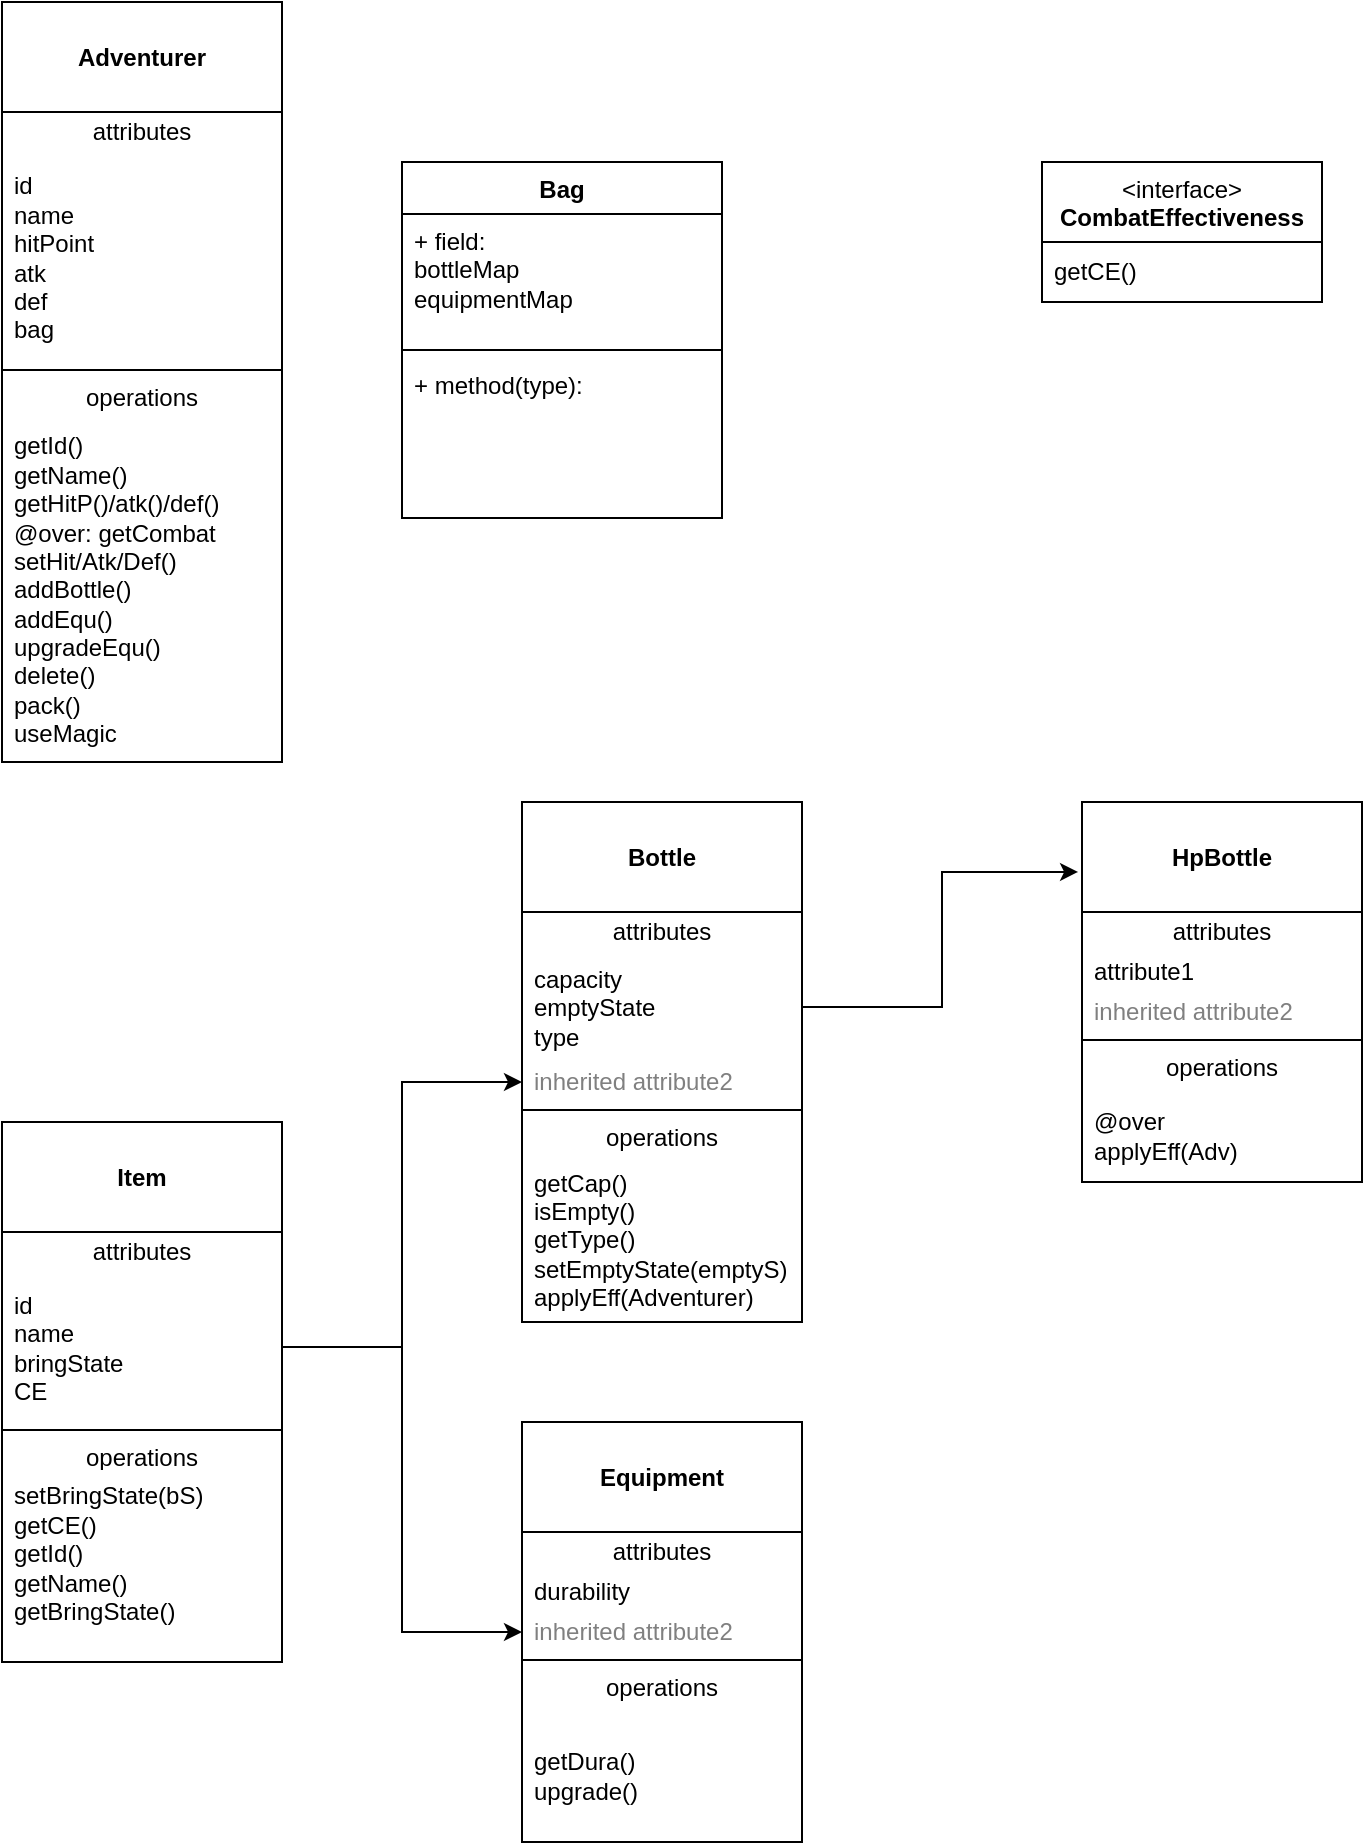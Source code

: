 <mxfile version="24.7.16">
  <diagram name="第 1 页" id="__HTfRvpChlXuJ6mpBq-">
    <mxGraphModel dx="1026" dy="1861" grid="1" gridSize="10" guides="1" tooltips="1" connect="1" arrows="1" fold="1" page="1" pageScale="1" pageWidth="827" pageHeight="1169" math="0" shadow="0">
      <root>
        <mxCell id="0" />
        <mxCell id="1" parent="0" />
        <mxCell id="biao0DX9JDY2F2U3iyRH-23" value="&lt;br&gt;&lt;b&gt;Adventurer&lt;/b&gt;" style="swimlane;fontStyle=0;align=center;verticalAlign=top;childLayout=stackLayout;horizontal=1;startSize=55;horizontalStack=0;resizeParent=1;resizeParentMax=0;resizeLast=0;collapsible=0;marginBottom=0;html=1;whiteSpace=wrap;" parent="1" vertex="1">
          <mxGeometry x="80" y="-80" width="140" height="380" as="geometry" />
        </mxCell>
        <mxCell id="biao0DX9JDY2F2U3iyRH-24" value="attributes" style="text;html=1;strokeColor=none;fillColor=none;align=center;verticalAlign=middle;spacingLeft=4;spacingRight=4;overflow=hidden;rotatable=0;points=[[0,0.5],[1,0.5]];portConstraint=eastwest;whiteSpace=wrap;" parent="biao0DX9JDY2F2U3iyRH-23" vertex="1">
          <mxGeometry y="55" width="140" height="20" as="geometry" />
        </mxCell>
        <mxCell id="biao0DX9JDY2F2U3iyRH-25" value="id&lt;div&gt;name&lt;/div&gt;&lt;div&gt;hitPoint&lt;/div&gt;&lt;div&gt;atk&lt;/div&gt;&lt;div&gt;def&lt;/div&gt;&lt;div&gt;bag&lt;/div&gt;" style="text;html=1;strokeColor=none;fillColor=none;align=left;verticalAlign=middle;spacingLeft=4;spacingRight=4;overflow=hidden;rotatable=0;points=[[0,0.5],[1,0.5]];portConstraint=eastwest;whiteSpace=wrap;" parent="biao0DX9JDY2F2U3iyRH-23" vertex="1">
          <mxGeometry y="75" width="140" height="105" as="geometry" />
        </mxCell>
        <mxCell id="biao0DX9JDY2F2U3iyRH-28" value="" style="line;strokeWidth=1;fillColor=none;align=left;verticalAlign=middle;spacingTop=-1;spacingLeft=3;spacingRight=3;rotatable=0;labelPosition=right;points=[];portConstraint=eastwest;" parent="biao0DX9JDY2F2U3iyRH-23" vertex="1">
          <mxGeometry y="180" width="140" height="8" as="geometry" />
        </mxCell>
        <mxCell id="biao0DX9JDY2F2U3iyRH-29" value="operations" style="text;html=1;strokeColor=none;fillColor=none;align=center;verticalAlign=middle;spacingLeft=4;spacingRight=4;overflow=hidden;rotatable=0;points=[[0,0.5],[1,0.5]];portConstraint=eastwest;whiteSpace=wrap;" parent="biao0DX9JDY2F2U3iyRH-23" vertex="1">
          <mxGeometry y="188" width="140" height="20" as="geometry" />
        </mxCell>
        <mxCell id="biao0DX9JDY2F2U3iyRH-30" value="getId()&lt;div&gt;getName()&lt;/div&gt;&lt;div&gt;getHitP()/atk()/def()&lt;/div&gt;&lt;div&gt;@over: getCombat&lt;/div&gt;&lt;div&gt;setHit/Atk/Def()&lt;/div&gt;&lt;div&gt;addBottle()&lt;/div&gt;&lt;div&gt;addEqu()&lt;/div&gt;&lt;div&gt;upgradeEqu()&lt;/div&gt;&lt;div&gt;delete()&lt;/div&gt;&lt;div&gt;pack()&lt;/div&gt;&lt;div&gt;useMagic&lt;/div&gt;" style="text;html=1;strokeColor=none;fillColor=none;align=left;verticalAlign=middle;spacingLeft=4;spacingRight=4;overflow=hidden;rotatable=0;points=[[0,0.5],[1,0.5]];portConstraint=eastwest;whiteSpace=wrap;" parent="biao0DX9JDY2F2U3iyRH-23" vertex="1">
          <mxGeometry y="208" width="140" height="172" as="geometry" />
        </mxCell>
        <mxCell id="biao0DX9JDY2F2U3iyRH-43" value="&amp;lt;interface&amp;gt;&lt;br&gt;&lt;b&gt;CombatEffectiveness&lt;/b&gt;" style="swimlane;fontStyle=0;align=center;verticalAlign=top;childLayout=stackLayout;horizontal=1;startSize=40;horizontalStack=0;resizeParent=1;resizeParentMax=0;resizeLast=0;collapsible=0;marginBottom=0;html=1;whiteSpace=wrap;" parent="1" vertex="1">
          <mxGeometry x="600" width="140" height="70" as="geometry" />
        </mxCell>
        <mxCell id="biao0DX9JDY2F2U3iyRH-44" value="getCE()" style="text;html=1;strokeColor=none;fillColor=none;align=left;verticalAlign=middle;spacingLeft=4;spacingRight=4;overflow=hidden;rotatable=0;points=[[0,0.5],[1,0.5]];portConstraint=eastwest;whiteSpace=wrap;" parent="biao0DX9JDY2F2U3iyRH-43" vertex="1">
          <mxGeometry y="40" width="140" height="30" as="geometry" />
        </mxCell>
        <mxCell id="biao0DX9JDY2F2U3iyRH-47" value="&lt;br&gt;&lt;b&gt;Item&lt;/b&gt;" style="swimlane;fontStyle=0;align=center;verticalAlign=top;childLayout=stackLayout;horizontal=1;startSize=55;horizontalStack=0;resizeParent=1;resizeParentMax=0;resizeLast=0;collapsible=0;marginBottom=0;html=1;whiteSpace=wrap;" parent="1" vertex="1">
          <mxGeometry x="80" y="480" width="140" height="270" as="geometry" />
        </mxCell>
        <mxCell id="biao0DX9JDY2F2U3iyRH-48" value="attributes" style="text;html=1;strokeColor=none;fillColor=none;align=center;verticalAlign=middle;spacingLeft=4;spacingRight=4;overflow=hidden;rotatable=0;points=[[0,0.5],[1,0.5]];portConstraint=eastwest;whiteSpace=wrap;" parent="biao0DX9JDY2F2U3iyRH-47" vertex="1">
          <mxGeometry y="55" width="140" height="20" as="geometry" />
        </mxCell>
        <mxCell id="biao0DX9JDY2F2U3iyRH-49" value="id&lt;div&gt;name&lt;/div&gt;&lt;div&gt;bringState&lt;/div&gt;&lt;div&gt;CE&lt;/div&gt;" style="text;html=1;strokeColor=none;fillColor=none;align=left;verticalAlign=middle;spacingLeft=4;spacingRight=4;overflow=hidden;rotatable=0;points=[[0,0.5],[1,0.5]];portConstraint=eastwest;whiteSpace=wrap;" parent="biao0DX9JDY2F2U3iyRH-47" vertex="1">
          <mxGeometry y="75" width="140" height="75" as="geometry" />
        </mxCell>
        <mxCell id="biao0DX9JDY2F2U3iyRH-52" value="" style="line;strokeWidth=1;fillColor=none;align=left;verticalAlign=middle;spacingTop=-1;spacingLeft=3;spacingRight=3;rotatable=0;labelPosition=right;points=[];portConstraint=eastwest;" parent="biao0DX9JDY2F2U3iyRH-47" vertex="1">
          <mxGeometry y="150" width="140" height="8" as="geometry" />
        </mxCell>
        <mxCell id="biao0DX9JDY2F2U3iyRH-53" value="operations" style="text;html=1;strokeColor=none;fillColor=none;align=center;verticalAlign=middle;spacingLeft=4;spacingRight=4;overflow=hidden;rotatable=0;points=[[0,0.5],[1,0.5]];portConstraint=eastwest;whiteSpace=wrap;" parent="biao0DX9JDY2F2U3iyRH-47" vertex="1">
          <mxGeometry y="158" width="140" height="17" as="geometry" />
        </mxCell>
        <mxCell id="biao0DX9JDY2F2U3iyRH-54" value="setBringState(bS)&lt;div&gt;getCE()&lt;/div&gt;&lt;div&gt;getId()&lt;/div&gt;&lt;div&gt;getName()&lt;/div&gt;&lt;div&gt;getBringState()&lt;br&gt;&lt;div&gt;&lt;br&gt;&lt;/div&gt;&lt;/div&gt;" style="text;html=1;strokeColor=none;fillColor=none;align=left;verticalAlign=middle;spacingLeft=4;spacingRight=4;overflow=hidden;rotatable=0;points=[[0,0.5],[1,0.5]];portConstraint=eastwest;whiteSpace=wrap;" parent="biao0DX9JDY2F2U3iyRH-47" vertex="1">
          <mxGeometry y="175" width="140" height="95" as="geometry" />
        </mxCell>
        <mxCell id="biao0DX9JDY2F2U3iyRH-55" value="&lt;br&gt;&lt;b&gt;Bottle&lt;/b&gt;" style="swimlane;fontStyle=0;align=center;verticalAlign=top;childLayout=stackLayout;horizontal=1;startSize=55;horizontalStack=0;resizeParent=1;resizeParentMax=0;resizeLast=0;collapsible=0;marginBottom=0;html=1;whiteSpace=wrap;" parent="1" vertex="1">
          <mxGeometry x="340" y="320" width="140" height="260" as="geometry" />
        </mxCell>
        <mxCell id="biao0DX9JDY2F2U3iyRH-56" value="attributes" style="text;html=1;strokeColor=none;fillColor=none;align=center;verticalAlign=middle;spacingLeft=4;spacingRight=4;overflow=hidden;rotatable=0;points=[[0,0.5],[1,0.5]];portConstraint=eastwest;whiteSpace=wrap;" parent="biao0DX9JDY2F2U3iyRH-55" vertex="1">
          <mxGeometry y="55" width="140" height="20" as="geometry" />
        </mxCell>
        <mxCell id="biao0DX9JDY2F2U3iyRH-57" value="capacity&lt;div&gt;emptyState&lt;/div&gt;&lt;div&gt;type&lt;/div&gt;" style="text;html=1;strokeColor=none;fillColor=none;align=left;verticalAlign=middle;spacingLeft=4;spacingRight=4;overflow=hidden;rotatable=0;points=[[0,0.5],[1,0.5]];portConstraint=eastwest;whiteSpace=wrap;" parent="biao0DX9JDY2F2U3iyRH-55" vertex="1">
          <mxGeometry y="75" width="140" height="55" as="geometry" />
        </mxCell>
        <mxCell id="biao0DX9JDY2F2U3iyRH-58" value="inherited attribute2" style="text;html=1;strokeColor=none;fillColor=none;align=left;verticalAlign=middle;spacingLeft=4;spacingRight=4;overflow=hidden;rotatable=0;points=[[0,0.5],[1,0.5]];portConstraint=eastwest;fontColor=#808080;whiteSpace=wrap;" parent="biao0DX9JDY2F2U3iyRH-55" vertex="1">
          <mxGeometry y="130" width="140" height="20" as="geometry" />
        </mxCell>
        <mxCell id="biao0DX9JDY2F2U3iyRH-59" value="" style="line;strokeWidth=1;fillColor=none;align=left;verticalAlign=middle;spacingTop=-1;spacingLeft=3;spacingRight=3;rotatable=0;labelPosition=right;points=[];portConstraint=eastwest;" parent="biao0DX9JDY2F2U3iyRH-55" vertex="1">
          <mxGeometry y="150" width="140" height="8" as="geometry" />
        </mxCell>
        <mxCell id="biao0DX9JDY2F2U3iyRH-60" value="operations" style="text;html=1;strokeColor=none;fillColor=none;align=center;verticalAlign=middle;spacingLeft=4;spacingRight=4;overflow=hidden;rotatable=0;points=[[0,0.5],[1,0.5]];portConstraint=eastwest;whiteSpace=wrap;" parent="biao0DX9JDY2F2U3iyRH-55" vertex="1">
          <mxGeometry y="158" width="140" height="20" as="geometry" />
        </mxCell>
        <mxCell id="biao0DX9JDY2F2U3iyRH-61" value="getCap()&lt;div&gt;isEmpty()&lt;/div&gt;&lt;div&gt;getType()&lt;/div&gt;&lt;div&gt;setEmptyState(emptyS)&lt;/div&gt;&lt;div&gt;applyEff(Adventurer)&lt;/div&gt;" style="text;html=1;strokeColor=none;fillColor=none;align=left;verticalAlign=middle;spacingLeft=4;spacingRight=4;overflow=hidden;rotatable=0;points=[[0,0.5],[1,0.5]];portConstraint=eastwest;whiteSpace=wrap;" parent="biao0DX9JDY2F2U3iyRH-55" vertex="1">
          <mxGeometry y="178" width="140" height="82" as="geometry" />
        </mxCell>
        <mxCell id="biao0DX9JDY2F2U3iyRH-62" style="edgeStyle=orthogonalEdgeStyle;rounded=0;orthogonalLoop=1;jettySize=auto;html=1;exitX=1;exitY=0.5;exitDx=0;exitDy=0;entryX=0;entryY=0.5;entryDx=0;entryDy=0;" parent="1" source="biao0DX9JDY2F2U3iyRH-49" target="biao0DX9JDY2F2U3iyRH-58" edge="1">
          <mxGeometry relative="1" as="geometry" />
        </mxCell>
        <mxCell id="biao0DX9JDY2F2U3iyRH-63" value="&lt;br&gt;&lt;b&gt;Equipment&lt;/b&gt;" style="swimlane;fontStyle=0;align=center;verticalAlign=top;childLayout=stackLayout;horizontal=1;startSize=55;horizontalStack=0;resizeParent=1;resizeParentMax=0;resizeLast=0;collapsible=0;marginBottom=0;html=1;whiteSpace=wrap;" parent="1" vertex="1">
          <mxGeometry x="340" y="630" width="140" height="210" as="geometry" />
        </mxCell>
        <mxCell id="biao0DX9JDY2F2U3iyRH-64" value="attributes" style="text;html=1;strokeColor=none;fillColor=none;align=center;verticalAlign=middle;spacingLeft=4;spacingRight=4;overflow=hidden;rotatable=0;points=[[0,0.5],[1,0.5]];portConstraint=eastwest;whiteSpace=wrap;" parent="biao0DX9JDY2F2U3iyRH-63" vertex="1">
          <mxGeometry y="55" width="140" height="20" as="geometry" />
        </mxCell>
        <mxCell id="biao0DX9JDY2F2U3iyRH-65" value="durability" style="text;html=1;strokeColor=none;fillColor=none;align=left;verticalAlign=middle;spacingLeft=4;spacingRight=4;overflow=hidden;rotatable=0;points=[[0,0.5],[1,0.5]];portConstraint=eastwest;whiteSpace=wrap;" parent="biao0DX9JDY2F2U3iyRH-63" vertex="1">
          <mxGeometry y="75" width="140" height="20" as="geometry" />
        </mxCell>
        <mxCell id="biao0DX9JDY2F2U3iyRH-66" value="inherited attribute2" style="text;html=1;strokeColor=none;fillColor=none;align=left;verticalAlign=middle;spacingLeft=4;spacingRight=4;overflow=hidden;rotatable=0;points=[[0,0.5],[1,0.5]];portConstraint=eastwest;fontColor=#808080;whiteSpace=wrap;" parent="biao0DX9JDY2F2U3iyRH-63" vertex="1">
          <mxGeometry y="95" width="140" height="20" as="geometry" />
        </mxCell>
        <mxCell id="biao0DX9JDY2F2U3iyRH-67" value="" style="line;strokeWidth=1;fillColor=none;align=left;verticalAlign=middle;spacingTop=-1;spacingLeft=3;spacingRight=3;rotatable=0;labelPosition=right;points=[];portConstraint=eastwest;" parent="biao0DX9JDY2F2U3iyRH-63" vertex="1">
          <mxGeometry y="115" width="140" height="8" as="geometry" />
        </mxCell>
        <mxCell id="biao0DX9JDY2F2U3iyRH-68" value="operations" style="text;html=1;strokeColor=none;fillColor=none;align=center;verticalAlign=middle;spacingLeft=4;spacingRight=4;overflow=hidden;rotatable=0;points=[[0,0.5],[1,0.5]];portConstraint=eastwest;whiteSpace=wrap;" parent="biao0DX9JDY2F2U3iyRH-63" vertex="1">
          <mxGeometry y="123" width="140" height="20" as="geometry" />
        </mxCell>
        <mxCell id="biao0DX9JDY2F2U3iyRH-69" value="getDura()&lt;div&gt;upgrade()&lt;/div&gt;" style="text;html=1;strokeColor=none;fillColor=none;align=left;verticalAlign=middle;spacingLeft=4;spacingRight=4;overflow=hidden;rotatable=0;points=[[0,0.5],[1,0.5]];portConstraint=eastwest;whiteSpace=wrap;" parent="biao0DX9JDY2F2U3iyRH-63" vertex="1">
          <mxGeometry y="143" width="140" height="67" as="geometry" />
        </mxCell>
        <mxCell id="biao0DX9JDY2F2U3iyRH-70" style="edgeStyle=orthogonalEdgeStyle;rounded=0;orthogonalLoop=1;jettySize=auto;html=1;exitX=1;exitY=0.5;exitDx=0;exitDy=0;entryX=0;entryY=0.5;entryDx=0;entryDy=0;" parent="1" source="biao0DX9JDY2F2U3iyRH-49" target="biao0DX9JDY2F2U3iyRH-66" edge="1">
          <mxGeometry relative="1" as="geometry" />
        </mxCell>
        <mxCell id="biao0DX9JDY2F2U3iyRH-71" value="&lt;br&gt;&lt;b&gt;HpBottle&lt;/b&gt;" style="swimlane;fontStyle=0;align=center;verticalAlign=top;childLayout=stackLayout;horizontal=1;startSize=55;horizontalStack=0;resizeParent=1;resizeParentMax=0;resizeLast=0;collapsible=0;marginBottom=0;html=1;whiteSpace=wrap;" parent="1" vertex="1">
          <mxGeometry x="620" y="320" width="140" height="190" as="geometry" />
        </mxCell>
        <mxCell id="biao0DX9JDY2F2U3iyRH-72" value="attributes" style="text;html=1;strokeColor=none;fillColor=none;align=center;verticalAlign=middle;spacingLeft=4;spacingRight=4;overflow=hidden;rotatable=0;points=[[0,0.5],[1,0.5]];portConstraint=eastwest;whiteSpace=wrap;" parent="biao0DX9JDY2F2U3iyRH-71" vertex="1">
          <mxGeometry y="55" width="140" height="20" as="geometry" />
        </mxCell>
        <mxCell id="biao0DX9JDY2F2U3iyRH-73" value="attribute1" style="text;html=1;strokeColor=none;fillColor=none;align=left;verticalAlign=middle;spacingLeft=4;spacingRight=4;overflow=hidden;rotatable=0;points=[[0,0.5],[1,0.5]];portConstraint=eastwest;whiteSpace=wrap;" parent="biao0DX9JDY2F2U3iyRH-71" vertex="1">
          <mxGeometry y="75" width="140" height="20" as="geometry" />
        </mxCell>
        <mxCell id="biao0DX9JDY2F2U3iyRH-74" value="inherited attribute2" style="text;html=1;strokeColor=none;fillColor=none;align=left;verticalAlign=middle;spacingLeft=4;spacingRight=4;overflow=hidden;rotatable=0;points=[[0,0.5],[1,0.5]];portConstraint=eastwest;fontColor=#808080;whiteSpace=wrap;" parent="biao0DX9JDY2F2U3iyRH-71" vertex="1">
          <mxGeometry y="95" width="140" height="20" as="geometry" />
        </mxCell>
        <mxCell id="biao0DX9JDY2F2U3iyRH-75" value="" style="line;strokeWidth=1;fillColor=none;align=left;verticalAlign=middle;spacingTop=-1;spacingLeft=3;spacingRight=3;rotatable=0;labelPosition=right;points=[];portConstraint=eastwest;" parent="biao0DX9JDY2F2U3iyRH-71" vertex="1">
          <mxGeometry y="115" width="140" height="8" as="geometry" />
        </mxCell>
        <mxCell id="biao0DX9JDY2F2U3iyRH-76" value="operations" style="text;html=1;strokeColor=none;fillColor=none;align=center;verticalAlign=middle;spacingLeft=4;spacingRight=4;overflow=hidden;rotatable=0;points=[[0,0.5],[1,0.5]];portConstraint=eastwest;whiteSpace=wrap;" parent="biao0DX9JDY2F2U3iyRH-71" vertex="1">
          <mxGeometry y="123" width="140" height="20" as="geometry" />
        </mxCell>
        <mxCell id="biao0DX9JDY2F2U3iyRH-77" value="@over&lt;div&gt;applyEff(Adv)&lt;/div&gt;" style="text;html=1;strokeColor=none;fillColor=none;align=left;verticalAlign=middle;spacingLeft=4;spacingRight=4;overflow=hidden;rotatable=0;points=[[0,0.5],[1,0.5]];portConstraint=eastwest;whiteSpace=wrap;" parent="biao0DX9JDY2F2U3iyRH-71" vertex="1">
          <mxGeometry y="143" width="140" height="47" as="geometry" />
        </mxCell>
        <mxCell id="rsobXq9D-zw8ePyv9tbr-1" style="edgeStyle=orthogonalEdgeStyle;rounded=0;orthogonalLoop=1;jettySize=auto;html=1;exitX=1;exitY=0.5;exitDx=0;exitDy=0;entryX=-0.014;entryY=0.184;entryDx=0;entryDy=0;entryPerimeter=0;" edge="1" parent="1" source="biao0DX9JDY2F2U3iyRH-57" target="biao0DX9JDY2F2U3iyRH-71">
          <mxGeometry relative="1" as="geometry" />
        </mxCell>
        <mxCell id="rsobXq9D-zw8ePyv9tbr-2" value="Bag" style="swimlane;fontStyle=1;align=center;verticalAlign=top;childLayout=stackLayout;horizontal=1;startSize=26;horizontalStack=0;resizeParent=1;resizeParentMax=0;resizeLast=0;collapsible=1;marginBottom=0;whiteSpace=wrap;html=1;" vertex="1" parent="1">
          <mxGeometry x="280" width="160" height="178" as="geometry" />
        </mxCell>
        <mxCell id="rsobXq9D-zw8ePyv9tbr-3" value="+ field:&amp;nbsp;&lt;div&gt;bottleMap&lt;div&gt;equipmentMap&lt;/div&gt;&lt;/div&gt;" style="text;strokeColor=none;fillColor=none;align=left;verticalAlign=top;spacingLeft=4;spacingRight=4;overflow=hidden;rotatable=0;points=[[0,0.5],[1,0.5]];portConstraint=eastwest;whiteSpace=wrap;html=1;" vertex="1" parent="rsobXq9D-zw8ePyv9tbr-2">
          <mxGeometry y="26" width="160" height="64" as="geometry" />
        </mxCell>
        <mxCell id="rsobXq9D-zw8ePyv9tbr-4" value="" style="line;strokeWidth=1;fillColor=none;align=left;verticalAlign=middle;spacingTop=-1;spacingLeft=3;spacingRight=3;rotatable=0;labelPosition=right;points=[];portConstraint=eastwest;strokeColor=inherit;" vertex="1" parent="rsobXq9D-zw8ePyv9tbr-2">
          <mxGeometry y="90" width="160" height="8" as="geometry" />
        </mxCell>
        <mxCell id="rsobXq9D-zw8ePyv9tbr-5" value="+ method(type):&amp;nbsp;&lt;div&gt;&lt;br&gt;&lt;/div&gt;" style="text;strokeColor=none;fillColor=none;align=left;verticalAlign=top;spacingLeft=4;spacingRight=4;overflow=hidden;rotatable=0;points=[[0,0.5],[1,0.5]];portConstraint=eastwest;whiteSpace=wrap;html=1;" vertex="1" parent="rsobXq9D-zw8ePyv9tbr-2">
          <mxGeometry y="98" width="160" height="80" as="geometry" />
        </mxCell>
      </root>
    </mxGraphModel>
  </diagram>
</mxfile>
